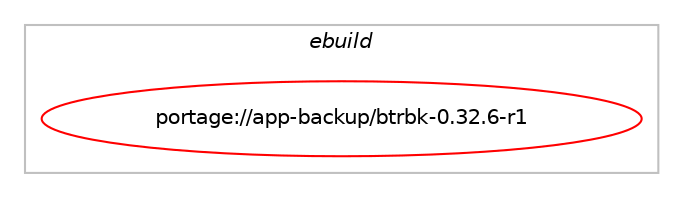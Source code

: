 digraph prolog {

# *************
# Graph options
# *************

newrank=true;
concentrate=true;
compound=true;
graph [rankdir=LR,fontname=Helvetica,fontsize=10,ranksep=1.5];#, ranksep=2.5, nodesep=0.2];
edge  [arrowhead=vee];
node  [fontname=Helvetica,fontsize=10];

# **********
# The ebuild
# **********

subgraph cluster_leftcol {
color=gray;
label=<<i>ebuild</i>>;
id [label="portage://app-backup/btrbk-0.32.6-r1", color=red, width=4, href="../app-backup/btrbk-0.32.6-r1.svg"];
}

# ****************
# The dependencies
# ****************

subgraph cluster_midcol {
color=gray;
label=<<i>dependencies</i>>;
subgraph cluster_compile {
fillcolor="#eeeeee";
style=filled;
label=<<i>compile</i>>;
# *** BEGIN UNKNOWN DEPENDENCY TYPE (TODO) ***
# id -> equal(use_conditional_group(positive,doc,portage://app-backup/btrbk-0.32.6-r1,[package_dependency(portage://app-backup/btrbk-0.32.6-r1,install,no,dev-ruby,asciidoctor,greaterequal,[1.5.7,,,1.5.7],[],[])]))
# *** END UNKNOWN DEPENDENCY TYPE (TODO) ***

}
subgraph cluster_compileandrun {
fillcolor="#eeeeee";
style=filled;
label=<<i>compile and run</i>>;
}
subgraph cluster_run {
fillcolor="#eeeeee";
style=filled;
label=<<i>run</i>>;
# *** BEGIN UNKNOWN DEPENDENCY TYPE (TODO) ***
# id -> equal(use_conditional_group(positive,mbuffer,portage://app-backup/btrbk-0.32.6-r1,[package_dependency(portage://app-backup/btrbk-0.32.6-r1,run,no,sys-block,mbuffer,greaterequal,[20180505,,,20180505],[],[])]))
# *** END UNKNOWN DEPENDENCY TYPE (TODO) ***

# *** BEGIN UNKNOWN DEPENDENCY TYPE (TODO) ***
# id -> equal(package_dependency(portage://app-backup/btrbk-0.32.6-r1,run,no,dev-lang,perl,none,[,,],[],[]))
# *** END UNKNOWN DEPENDENCY TYPE (TODO) ***

# *** BEGIN UNKNOWN DEPENDENCY TYPE (TODO) ***
# id -> equal(package_dependency(portage://app-backup/btrbk-0.32.6-r1,run,no,sys-fs,btrfs-progs,greaterequal,[4.12,,,4.12],[],[]))
# *** END UNKNOWN DEPENDENCY TYPE (TODO) ***

# *** BEGIN UNKNOWN DEPENDENCY TYPE (TODO) ***
# id -> equal(package_dependency(portage://app-backup/btrbk-0.32.6-r1,run,no,virtual,openssh,none,[,,],[],[]))
# *** END UNKNOWN DEPENDENCY TYPE (TODO) ***

}
}

# **************
# The candidates
# **************

subgraph cluster_choices {
rank=same;
color=gray;
label=<<i>candidates</i>>;

}

}
